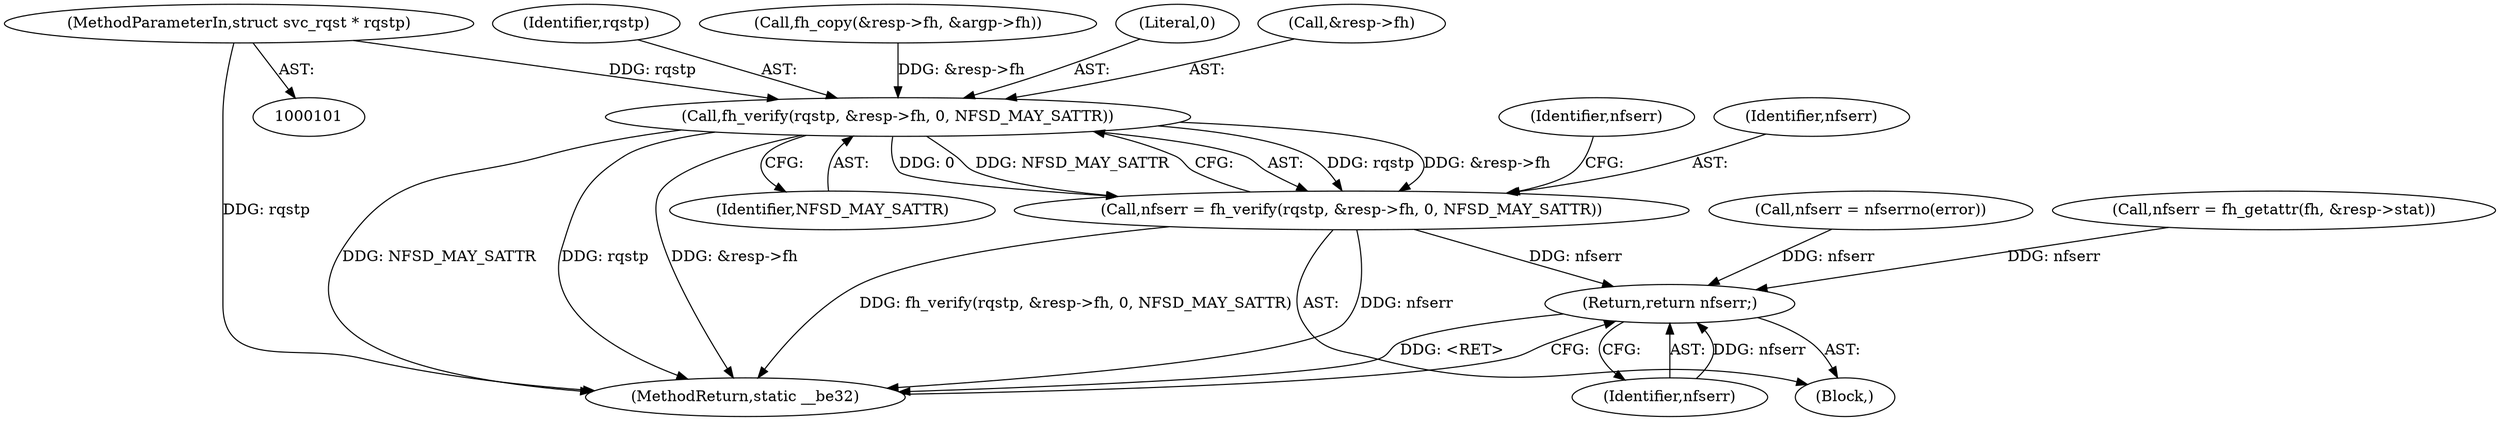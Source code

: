 digraph "0_linux_999653786df6954a31044528ac3f7a5dadca08f4@pointer" {
"1000102" [label="(MethodParameterIn,struct svc_rqst * rqstp)"];
"1000133" [label="(Call,fh_verify(rqstp, &resp->fh, 0, NFSD_MAY_SATTR))"];
"1000131" [label="(Call,nfserr = fh_verify(rqstp, &resp->fh, 0, NFSD_MAY_SATTR))"];
"1000202" [label="(Return,return nfserr;)"];
"1000131" [label="(Call,nfserr = fh_verify(rqstp, &resp->fh, 0, NFSD_MAY_SATTR))"];
"1000134" [label="(Identifier,rqstp)"];
"1000215" [label="(MethodReturn,static __be32)"];
"1000210" [label="(Call,nfserr = nfserrno(error))"];
"1000185" [label="(Call,nfserr = fh_getattr(fh, &resp->stat))"];
"1000140" [label="(Identifier,NFSD_MAY_SATTR)"];
"1000142" [label="(Identifier,nfserr)"];
"1000122" [label="(Call,fh_copy(&resp->fh, &argp->fh))"];
"1000105" [label="(Block,)"];
"1000202" [label="(Return,return nfserr;)"];
"1000132" [label="(Identifier,nfserr)"];
"1000139" [label="(Literal,0)"];
"1000133" [label="(Call,fh_verify(rqstp, &resp->fh, 0, NFSD_MAY_SATTR))"];
"1000203" [label="(Identifier,nfserr)"];
"1000102" [label="(MethodParameterIn,struct svc_rqst * rqstp)"];
"1000135" [label="(Call,&resp->fh)"];
"1000102" -> "1000101"  [label="AST: "];
"1000102" -> "1000215"  [label="DDG: rqstp"];
"1000102" -> "1000133"  [label="DDG: rqstp"];
"1000133" -> "1000131"  [label="AST: "];
"1000133" -> "1000140"  [label="CFG: "];
"1000134" -> "1000133"  [label="AST: "];
"1000135" -> "1000133"  [label="AST: "];
"1000139" -> "1000133"  [label="AST: "];
"1000140" -> "1000133"  [label="AST: "];
"1000131" -> "1000133"  [label="CFG: "];
"1000133" -> "1000215"  [label="DDG: NFSD_MAY_SATTR"];
"1000133" -> "1000215"  [label="DDG: rqstp"];
"1000133" -> "1000215"  [label="DDG: &resp->fh"];
"1000133" -> "1000131"  [label="DDG: rqstp"];
"1000133" -> "1000131"  [label="DDG: &resp->fh"];
"1000133" -> "1000131"  [label="DDG: 0"];
"1000133" -> "1000131"  [label="DDG: NFSD_MAY_SATTR"];
"1000122" -> "1000133"  [label="DDG: &resp->fh"];
"1000131" -> "1000105"  [label="AST: "];
"1000132" -> "1000131"  [label="AST: "];
"1000142" -> "1000131"  [label="CFG: "];
"1000131" -> "1000215"  [label="DDG: nfserr"];
"1000131" -> "1000215"  [label="DDG: fh_verify(rqstp, &resp->fh, 0, NFSD_MAY_SATTR)"];
"1000131" -> "1000202"  [label="DDG: nfserr"];
"1000202" -> "1000105"  [label="AST: "];
"1000202" -> "1000203"  [label="CFG: "];
"1000203" -> "1000202"  [label="AST: "];
"1000215" -> "1000202"  [label="CFG: "];
"1000202" -> "1000215"  [label="DDG: <RET>"];
"1000203" -> "1000202"  [label="DDG: nfserr"];
"1000185" -> "1000202"  [label="DDG: nfserr"];
"1000210" -> "1000202"  [label="DDG: nfserr"];
}
